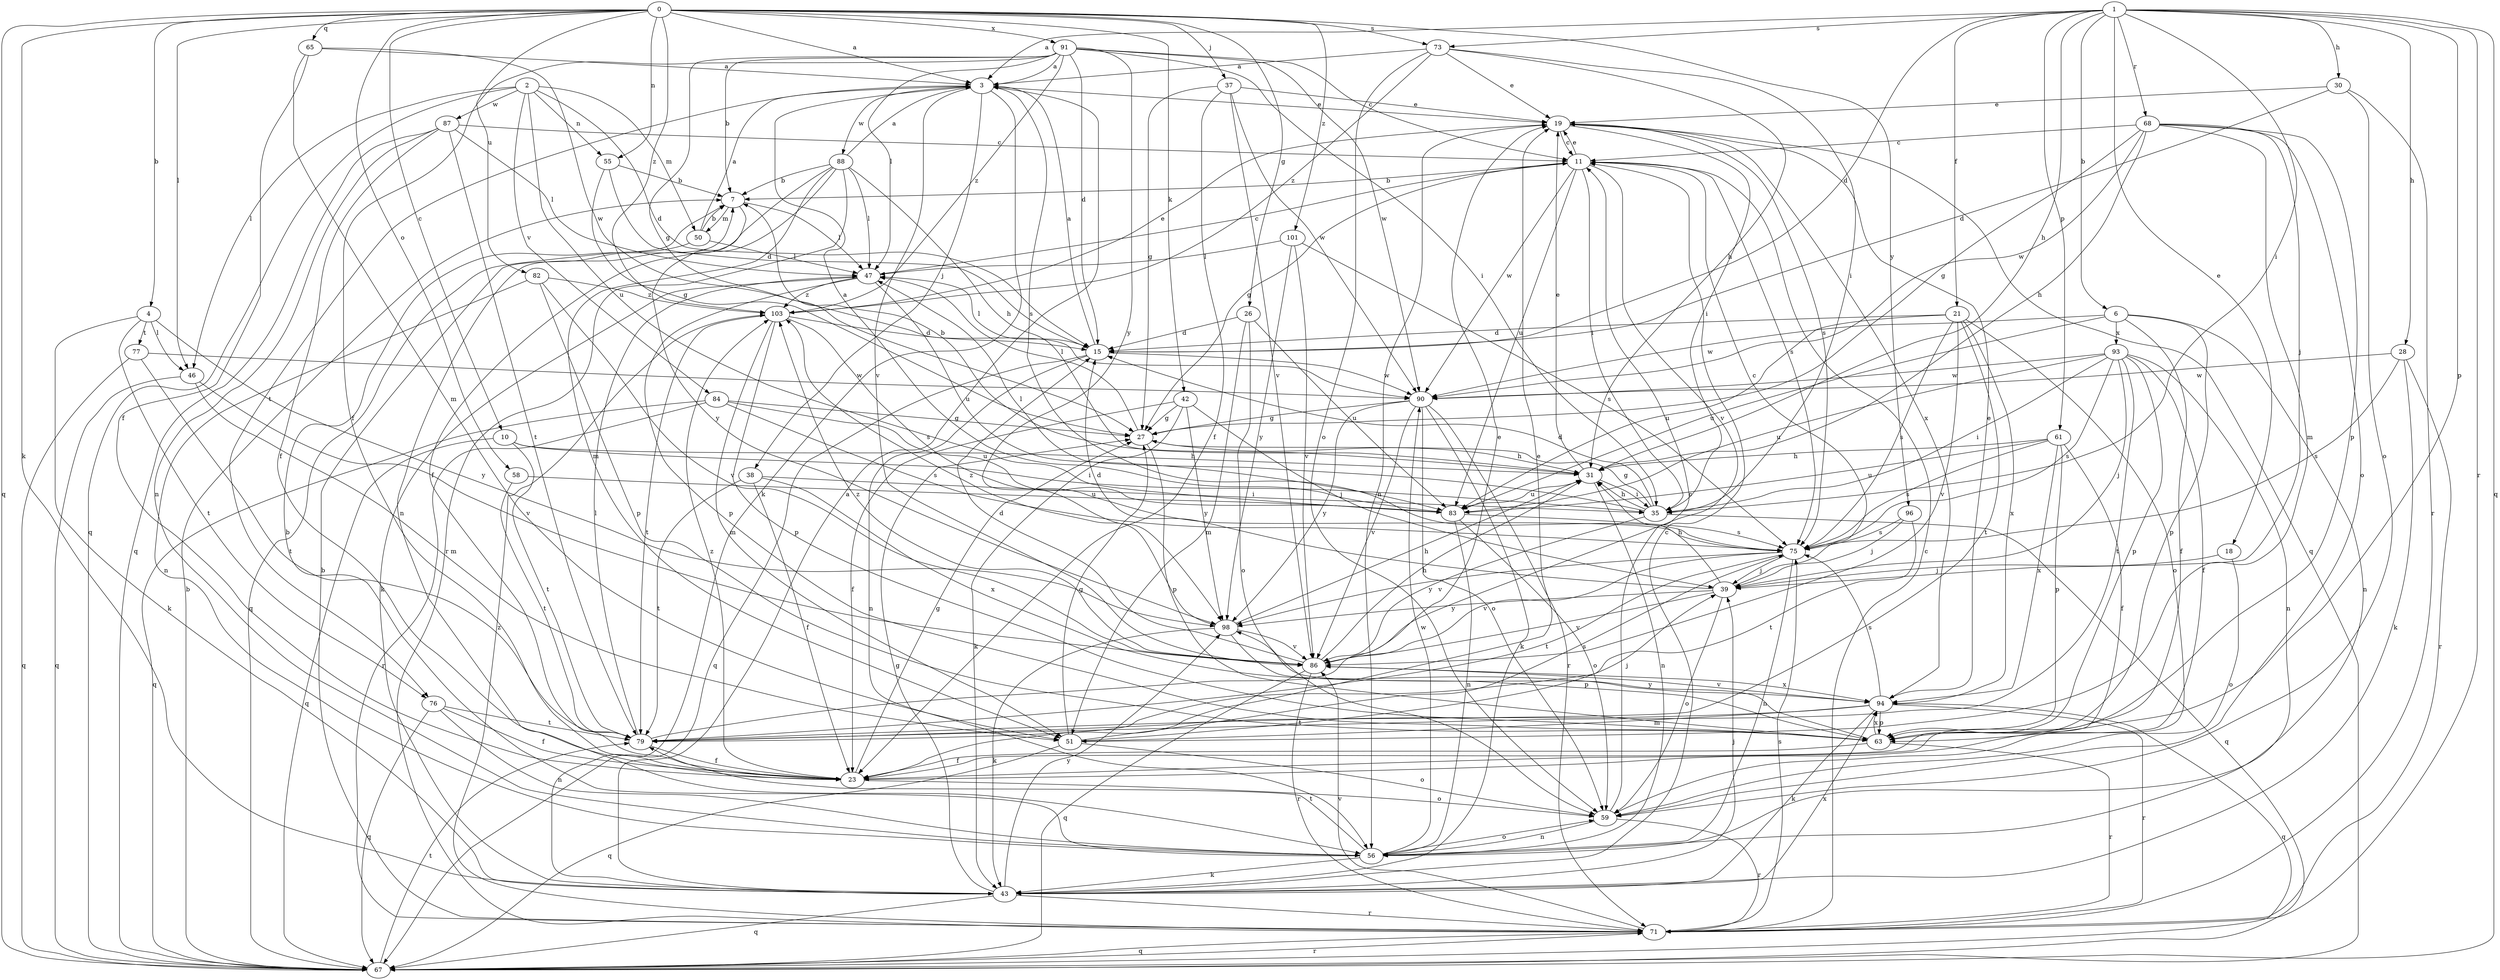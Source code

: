 strict digraph  {
0;
1;
2;
3;
4;
6;
7;
10;
11;
15;
18;
19;
21;
23;
26;
27;
28;
30;
31;
35;
37;
38;
39;
42;
43;
46;
47;
50;
51;
55;
56;
58;
59;
61;
63;
65;
67;
68;
71;
73;
75;
76;
77;
79;
82;
83;
84;
86;
87;
88;
90;
91;
93;
94;
96;
98;
101;
103;
0 -> 3  [label=a];
0 -> 4  [label=b];
0 -> 10  [label=c];
0 -> 26  [label=g];
0 -> 37  [label=j];
0 -> 42  [label=k];
0 -> 43  [label=k];
0 -> 46  [label=l];
0 -> 55  [label=n];
0 -> 58  [label=o];
0 -> 65  [label=q];
0 -> 67  [label=q];
0 -> 73  [label=s];
0 -> 82  [label=u];
0 -> 91  [label=x];
0 -> 96  [label=y];
0 -> 101  [label=z];
0 -> 103  [label=z];
1 -> 3  [label=a];
1 -> 6  [label=b];
1 -> 15  [label=d];
1 -> 18  [label=e];
1 -> 21  [label=f];
1 -> 28  [label=h];
1 -> 30  [label=h];
1 -> 31  [label=h];
1 -> 35  [label=i];
1 -> 61  [label=p];
1 -> 63  [label=p];
1 -> 67  [label=q];
1 -> 68  [label=r];
1 -> 71  [label=r];
1 -> 73  [label=s];
2 -> 15  [label=d];
2 -> 46  [label=l];
2 -> 50  [label=m];
2 -> 55  [label=n];
2 -> 67  [label=q];
2 -> 83  [label=u];
2 -> 84  [label=v];
2 -> 87  [label=w];
3 -> 19  [label=e];
3 -> 38  [label=j];
3 -> 43  [label=k];
3 -> 75  [label=s];
3 -> 76  [label=t];
3 -> 86  [label=v];
3 -> 88  [label=w];
4 -> 43  [label=k];
4 -> 46  [label=l];
4 -> 76  [label=t];
4 -> 77  [label=t];
4 -> 98  [label=y];
6 -> 23  [label=f];
6 -> 56  [label=n];
6 -> 63  [label=p];
6 -> 83  [label=u];
6 -> 90  [label=w];
6 -> 93  [label=x];
7 -> 47  [label=l];
7 -> 50  [label=m];
7 -> 98  [label=y];
10 -> 31  [label=h];
10 -> 35  [label=i];
10 -> 67  [label=q];
10 -> 79  [label=t];
11 -> 7  [label=b];
11 -> 19  [label=e];
11 -> 27  [label=g];
11 -> 35  [label=i];
11 -> 75  [label=s];
11 -> 83  [label=u];
11 -> 86  [label=v];
11 -> 90  [label=w];
15 -> 3  [label=a];
15 -> 47  [label=l];
15 -> 56  [label=n];
15 -> 67  [label=q];
15 -> 90  [label=w];
18 -> 39  [label=j];
18 -> 59  [label=o];
19 -> 11  [label=c];
19 -> 35  [label=i];
19 -> 56  [label=n];
19 -> 67  [label=q];
19 -> 75  [label=s];
19 -> 94  [label=x];
21 -> 15  [label=d];
21 -> 59  [label=o];
21 -> 75  [label=s];
21 -> 79  [label=t];
21 -> 83  [label=u];
21 -> 86  [label=v];
21 -> 94  [label=x];
23 -> 19  [label=e];
23 -> 27  [label=g];
23 -> 59  [label=o];
23 -> 103  [label=z];
26 -> 15  [label=d];
26 -> 51  [label=m];
26 -> 59  [label=o];
26 -> 83  [label=u];
27 -> 31  [label=h];
27 -> 47  [label=l];
27 -> 63  [label=p];
28 -> 43  [label=k];
28 -> 71  [label=r];
28 -> 75  [label=s];
28 -> 90  [label=w];
30 -> 15  [label=d];
30 -> 19  [label=e];
30 -> 59  [label=o];
30 -> 71  [label=r];
31 -> 7  [label=b];
31 -> 19  [label=e];
31 -> 35  [label=i];
31 -> 56  [label=n];
31 -> 83  [label=u];
35 -> 15  [label=d];
35 -> 27  [label=g];
35 -> 31  [label=h];
35 -> 47  [label=l];
35 -> 67  [label=q];
35 -> 86  [label=v];
37 -> 19  [label=e];
37 -> 23  [label=f];
37 -> 27  [label=g];
37 -> 86  [label=v];
37 -> 90  [label=w];
38 -> 23  [label=f];
38 -> 35  [label=i];
38 -> 79  [label=t];
38 -> 94  [label=x];
39 -> 11  [label=c];
39 -> 15  [label=d];
39 -> 31  [label=h];
39 -> 59  [label=o];
39 -> 86  [label=v];
39 -> 98  [label=y];
42 -> 23  [label=f];
42 -> 27  [label=g];
42 -> 39  [label=j];
42 -> 43  [label=k];
42 -> 98  [label=y];
43 -> 3  [label=a];
43 -> 11  [label=c];
43 -> 27  [label=g];
43 -> 39  [label=j];
43 -> 67  [label=q];
43 -> 71  [label=r];
43 -> 94  [label=x];
43 -> 98  [label=y];
46 -> 51  [label=m];
46 -> 67  [label=q];
46 -> 86  [label=v];
47 -> 11  [label=c];
47 -> 43  [label=k];
47 -> 63  [label=p];
47 -> 83  [label=u];
47 -> 103  [label=z];
50 -> 3  [label=a];
50 -> 7  [label=b];
50 -> 47  [label=l];
50 -> 67  [label=q];
51 -> 27  [label=g];
51 -> 39  [label=j];
51 -> 59  [label=o];
51 -> 67  [label=q];
51 -> 75  [label=s];
55 -> 7  [label=b];
55 -> 15  [label=d];
55 -> 27  [label=g];
56 -> 7  [label=b];
56 -> 43  [label=k];
56 -> 59  [label=o];
56 -> 79  [label=t];
56 -> 90  [label=w];
58 -> 79  [label=t];
58 -> 83  [label=u];
59 -> 11  [label=c];
59 -> 56  [label=n];
59 -> 71  [label=r];
61 -> 23  [label=f];
61 -> 31  [label=h];
61 -> 63  [label=p];
61 -> 75  [label=s];
61 -> 83  [label=u];
61 -> 94  [label=x];
63 -> 23  [label=f];
63 -> 71  [label=r];
63 -> 94  [label=x];
63 -> 98  [label=y];
65 -> 3  [label=a];
65 -> 23  [label=f];
65 -> 51  [label=m];
65 -> 90  [label=w];
67 -> 7  [label=b];
67 -> 71  [label=r];
67 -> 79  [label=t];
68 -> 11  [label=c];
68 -> 27  [label=g];
68 -> 31  [label=h];
68 -> 39  [label=j];
68 -> 51  [label=m];
68 -> 59  [label=o];
68 -> 63  [label=p];
68 -> 90  [label=w];
71 -> 7  [label=b];
71 -> 11  [label=c];
71 -> 67  [label=q];
71 -> 75  [label=s];
71 -> 86  [label=v];
71 -> 103  [label=z];
73 -> 3  [label=a];
73 -> 19  [label=e];
73 -> 31  [label=h];
73 -> 35  [label=i];
73 -> 59  [label=o];
73 -> 103  [label=z];
75 -> 39  [label=j];
75 -> 56  [label=n];
75 -> 79  [label=t];
75 -> 86  [label=v];
75 -> 98  [label=y];
76 -> 23  [label=f];
76 -> 56  [label=n];
76 -> 67  [label=q];
76 -> 79  [label=t];
77 -> 67  [label=q];
77 -> 79  [label=t];
77 -> 90  [label=w];
79 -> 19  [label=e];
79 -> 23  [label=f];
79 -> 47  [label=l];
82 -> 56  [label=n];
82 -> 63  [label=p];
82 -> 86  [label=v];
82 -> 103  [label=z];
83 -> 3  [label=a];
83 -> 56  [label=n];
83 -> 59  [label=o];
83 -> 75  [label=s];
84 -> 27  [label=g];
84 -> 67  [label=q];
84 -> 71  [label=r];
84 -> 75  [label=s];
84 -> 83  [label=u];
86 -> 15  [label=d];
86 -> 31  [label=h];
86 -> 67  [label=q];
86 -> 71  [label=r];
86 -> 94  [label=x];
86 -> 103  [label=z];
87 -> 11  [label=c];
87 -> 23  [label=f];
87 -> 47  [label=l];
87 -> 56  [label=n];
87 -> 67  [label=q];
87 -> 79  [label=t];
88 -> 3  [label=a];
88 -> 7  [label=b];
88 -> 23  [label=f];
88 -> 31  [label=h];
88 -> 47  [label=l];
88 -> 51  [label=m];
88 -> 56  [label=n];
88 -> 71  [label=r];
90 -> 27  [label=g];
90 -> 43  [label=k];
90 -> 59  [label=o];
90 -> 71  [label=r];
90 -> 86  [label=v];
90 -> 98  [label=y];
91 -> 3  [label=a];
91 -> 7  [label=b];
91 -> 11  [label=c];
91 -> 15  [label=d];
91 -> 23  [label=f];
91 -> 27  [label=g];
91 -> 35  [label=i];
91 -> 47  [label=l];
91 -> 90  [label=w];
91 -> 98  [label=y];
91 -> 103  [label=z];
93 -> 23  [label=f];
93 -> 35  [label=i];
93 -> 39  [label=j];
93 -> 56  [label=n];
93 -> 63  [label=p];
93 -> 75  [label=s];
93 -> 79  [label=t];
93 -> 83  [label=u];
93 -> 90  [label=w];
94 -> 19  [label=e];
94 -> 43  [label=k];
94 -> 51  [label=m];
94 -> 63  [label=p];
94 -> 67  [label=q];
94 -> 71  [label=r];
94 -> 75  [label=s];
94 -> 79  [label=t];
94 -> 86  [label=v];
96 -> 39  [label=j];
96 -> 75  [label=s];
96 -> 79  [label=t];
98 -> 31  [label=h];
98 -> 43  [label=k];
98 -> 63  [label=p];
98 -> 86  [label=v];
98 -> 103  [label=z];
101 -> 47  [label=l];
101 -> 75  [label=s];
101 -> 86  [label=v];
101 -> 98  [label=y];
103 -> 15  [label=d];
103 -> 19  [label=e];
103 -> 51  [label=m];
103 -> 63  [label=p];
103 -> 75  [label=s];
103 -> 79  [label=t];
}
